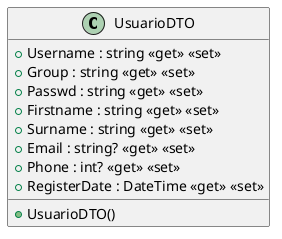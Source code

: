 @startuml
class UsuarioDTO {
    + Username : string <<get>> <<set>>
    + Group : string <<get>> <<set>>
    + Passwd : string <<get>> <<set>>
    + Firstname : string <<get>> <<set>>
    + Surname : string <<get>> <<set>>
    + Email : string? <<get>> <<set>>
    + Phone : int? <<get>> <<set>>
    + RegisterDate : DateTime <<get>> <<set>>
    + UsuarioDTO()
}
@enduml
